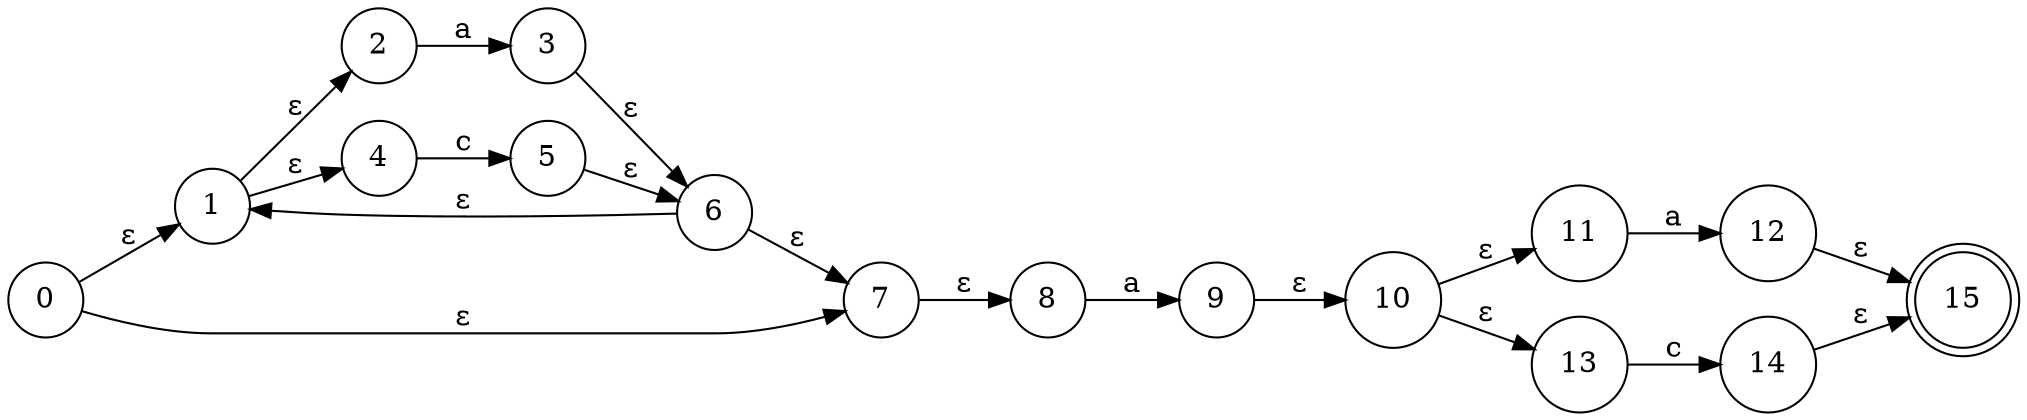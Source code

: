 digraph eNFA {
	rankdir=LR;

	0 [shape=circle];
	0 -> 1 [label="ε"];
	0 -> 7 [label="ε"];

	1 [shape=circle];
	1 -> 2 [label="ε"];
	1 -> 4 [label="ε"];

	2 [shape=circle];
	2 -> 3 [label="a"];

	3 [shape=circle];
	3 -> 6 [label="ε"];

	4 [shape=circle];
	4 -> 5 [label="c"];

	5 [shape=circle];
	5 -> 6 [label="ε"];

	6 [shape=circle];
	6 -> 1 [label="ε"];
	6 -> 7 [label="ε"];

	7 [shape=circle];
	7 -> 8 [label="ε"];

	8 [shape=circle];
	8 -> 9 [label="a"];

	9 [shape=circle];
	9 -> 10 [label="ε"];

	10 [shape=circle];
	10 -> 11 [label="ε"];
	10 -> 13 [label="ε"];

	11 [shape=circle];
	11 -> 12 [label="a"];

	12 [shape=circle];
	12 -> 15 [label="ε"];

	13 [shape=circle];
	13 -> 14 [label="c"];

	14 [shape=circle];
	14 -> 15 [label="ε"];

	15 [shape=doublecircle];

}
